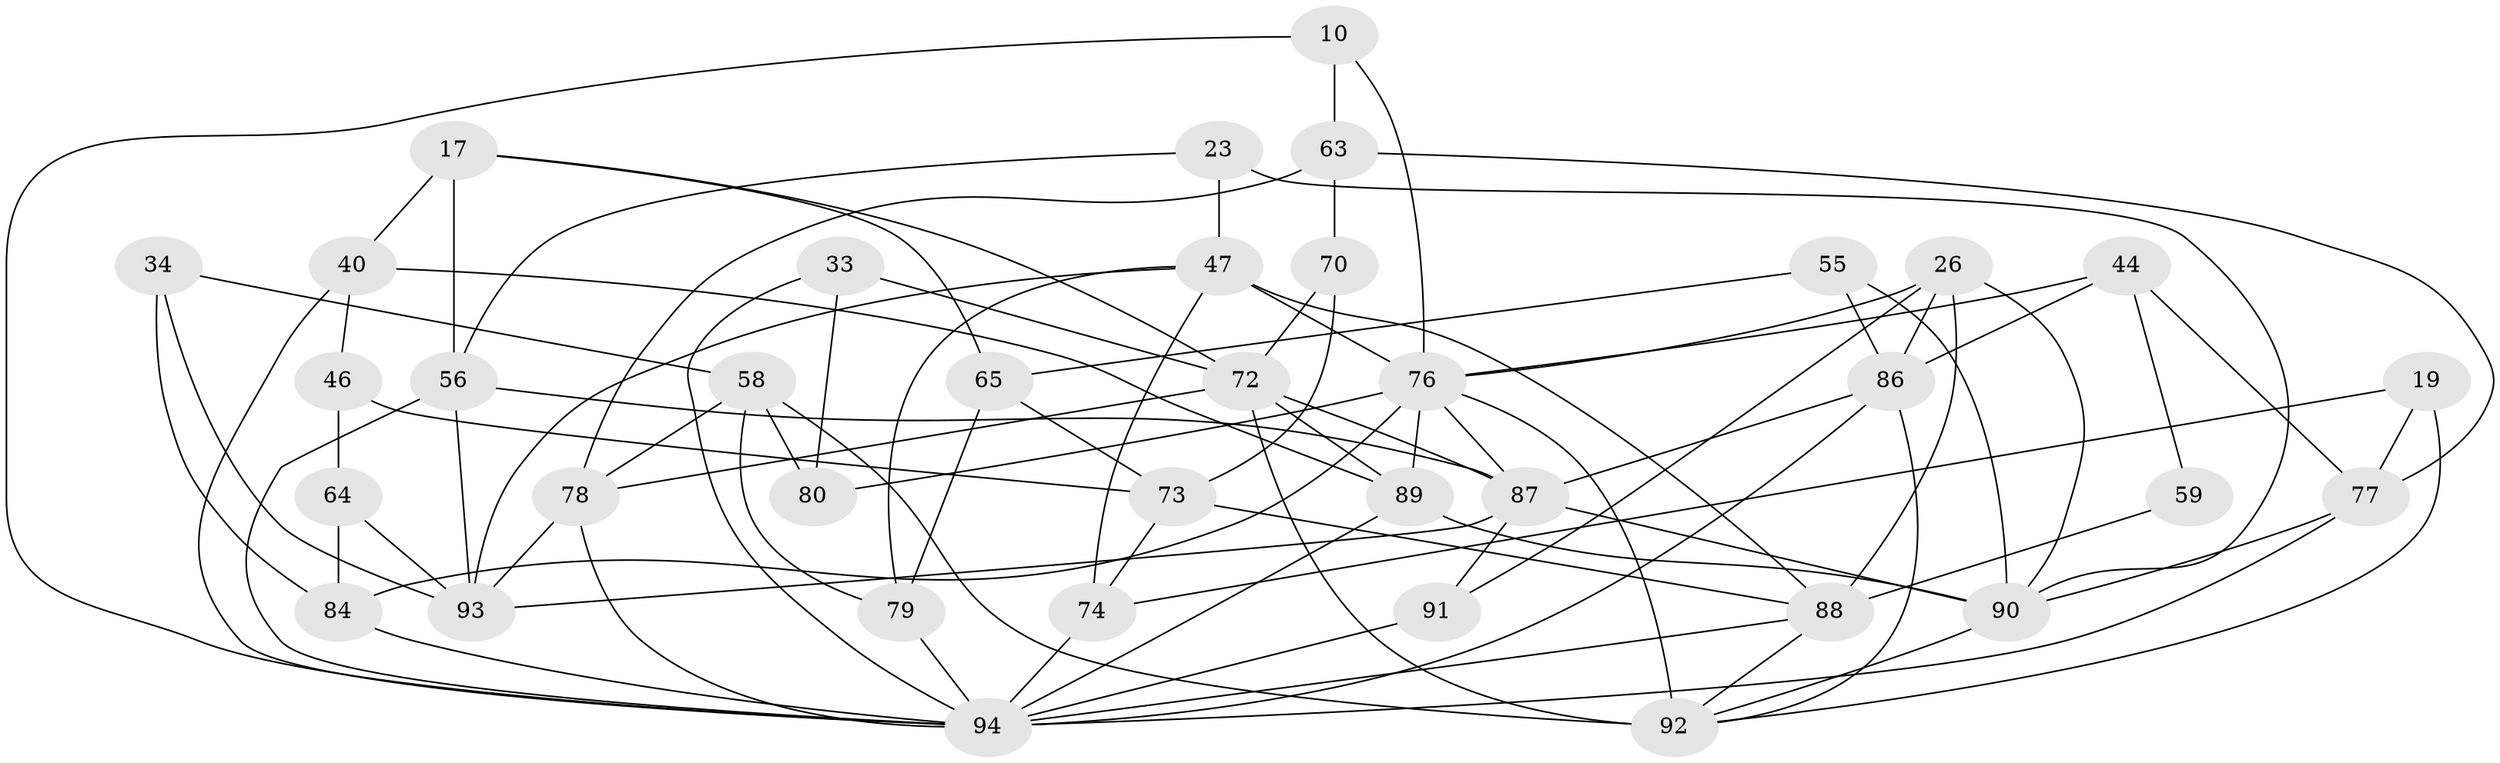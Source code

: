 // original degree distribution, {4: 1.0}
// Generated by graph-tools (version 1.1) at 2025/01/03/04/25 22:01:52]
// undirected, 37 vertices, 88 edges
graph export_dot {
graph [start="1"]
  node [color=gray90,style=filled];
  10;
  17 [super="+3"];
  19;
  23;
  26 [super="+9"];
  33 [super="+22"];
  34;
  40;
  44;
  46;
  47 [super="+41"];
  55;
  56 [super="+7+53+50"];
  58 [super="+38"];
  59;
  63 [super="+61"];
  64;
  65;
  70;
  72 [super="+4+60+45"];
  73 [super="+31"];
  74;
  76 [super="+66+36"];
  77 [super="+24"];
  78 [super="+14"];
  79 [super="+69"];
  80 [super="+6"];
  84 [super="+52"];
  86 [super="+27+37"];
  87 [super="+16+85"];
  88 [super="+2+81"];
  89 [super="+1+71"];
  90 [super="+83+68"];
  91;
  92 [super="+75+49"];
  93 [super="+82"];
  94 [super="+67+57+43"];
  10 -- 63 [weight=2];
  10 -- 76;
  10 -- 94;
  17 -- 40;
  17 -- 72;
  17 -- 65;
  17 -- 56 [weight=3];
  19 -- 74;
  19 -- 77 [weight=2];
  19 -- 92;
  23 -- 56;
  23 -- 47;
  23 -- 90 [weight=2];
  26 -- 90;
  26 -- 91;
  26 -- 88;
  26 -- 76;
  26 -- 86 [weight=2];
  33 -- 80 [weight=2];
  33 -- 72 [weight=2];
  33 -- 94 [weight=2];
  34 -- 84 [weight=2];
  34 -- 58;
  34 -- 93;
  40 -- 46;
  40 -- 89;
  40 -- 94;
  44 -- 59;
  44 -- 86;
  44 -- 76;
  44 -- 77;
  46 -- 73 [weight=2];
  46 -- 64;
  47 -- 93;
  47 -- 88 [weight=2];
  47 -- 76 [weight=2];
  47 -- 74;
  47 -- 79;
  55 -- 86 [weight=2];
  55 -- 65;
  55 -- 90;
  56 -- 93;
  56 -- 87 [weight=2];
  56 -- 94 [weight=3];
  58 -- 78 [weight=2];
  58 -- 80;
  58 -- 79;
  58 -- 92;
  59 -- 88 [weight=3];
  63 -- 77;
  63 -- 70 [weight=2];
  63 -- 78;
  64 -- 84 [weight=2];
  64 -- 93;
  65 -- 79;
  65 -- 73;
  70 -- 73;
  70 -- 72;
  72 -- 78;
  72 -- 92 [weight=3];
  72 -- 87;
  72 -- 89;
  73 -- 74;
  73 -- 88;
  74 -- 94;
  76 -- 92 [weight=3];
  76 -- 80 [weight=3];
  76 -- 84;
  76 -- 87 [weight=2];
  76 -- 89 [weight=2];
  77 -- 90 [weight=2];
  77 -- 94 [weight=2];
  78 -- 93;
  78 -- 94;
  79 -- 94 [weight=3];
  84 -- 94;
  86 -- 87 [weight=2];
  86 -- 94 [weight=2];
  86 -- 92;
  87 -- 91;
  87 -- 90;
  87 -- 93;
  88 -- 92;
  88 -- 94 [weight=2];
  89 -- 94 [weight=3];
  89 -- 90 [weight=3];
  90 -- 92 [weight=2];
  91 -- 94 [weight=2];
}
